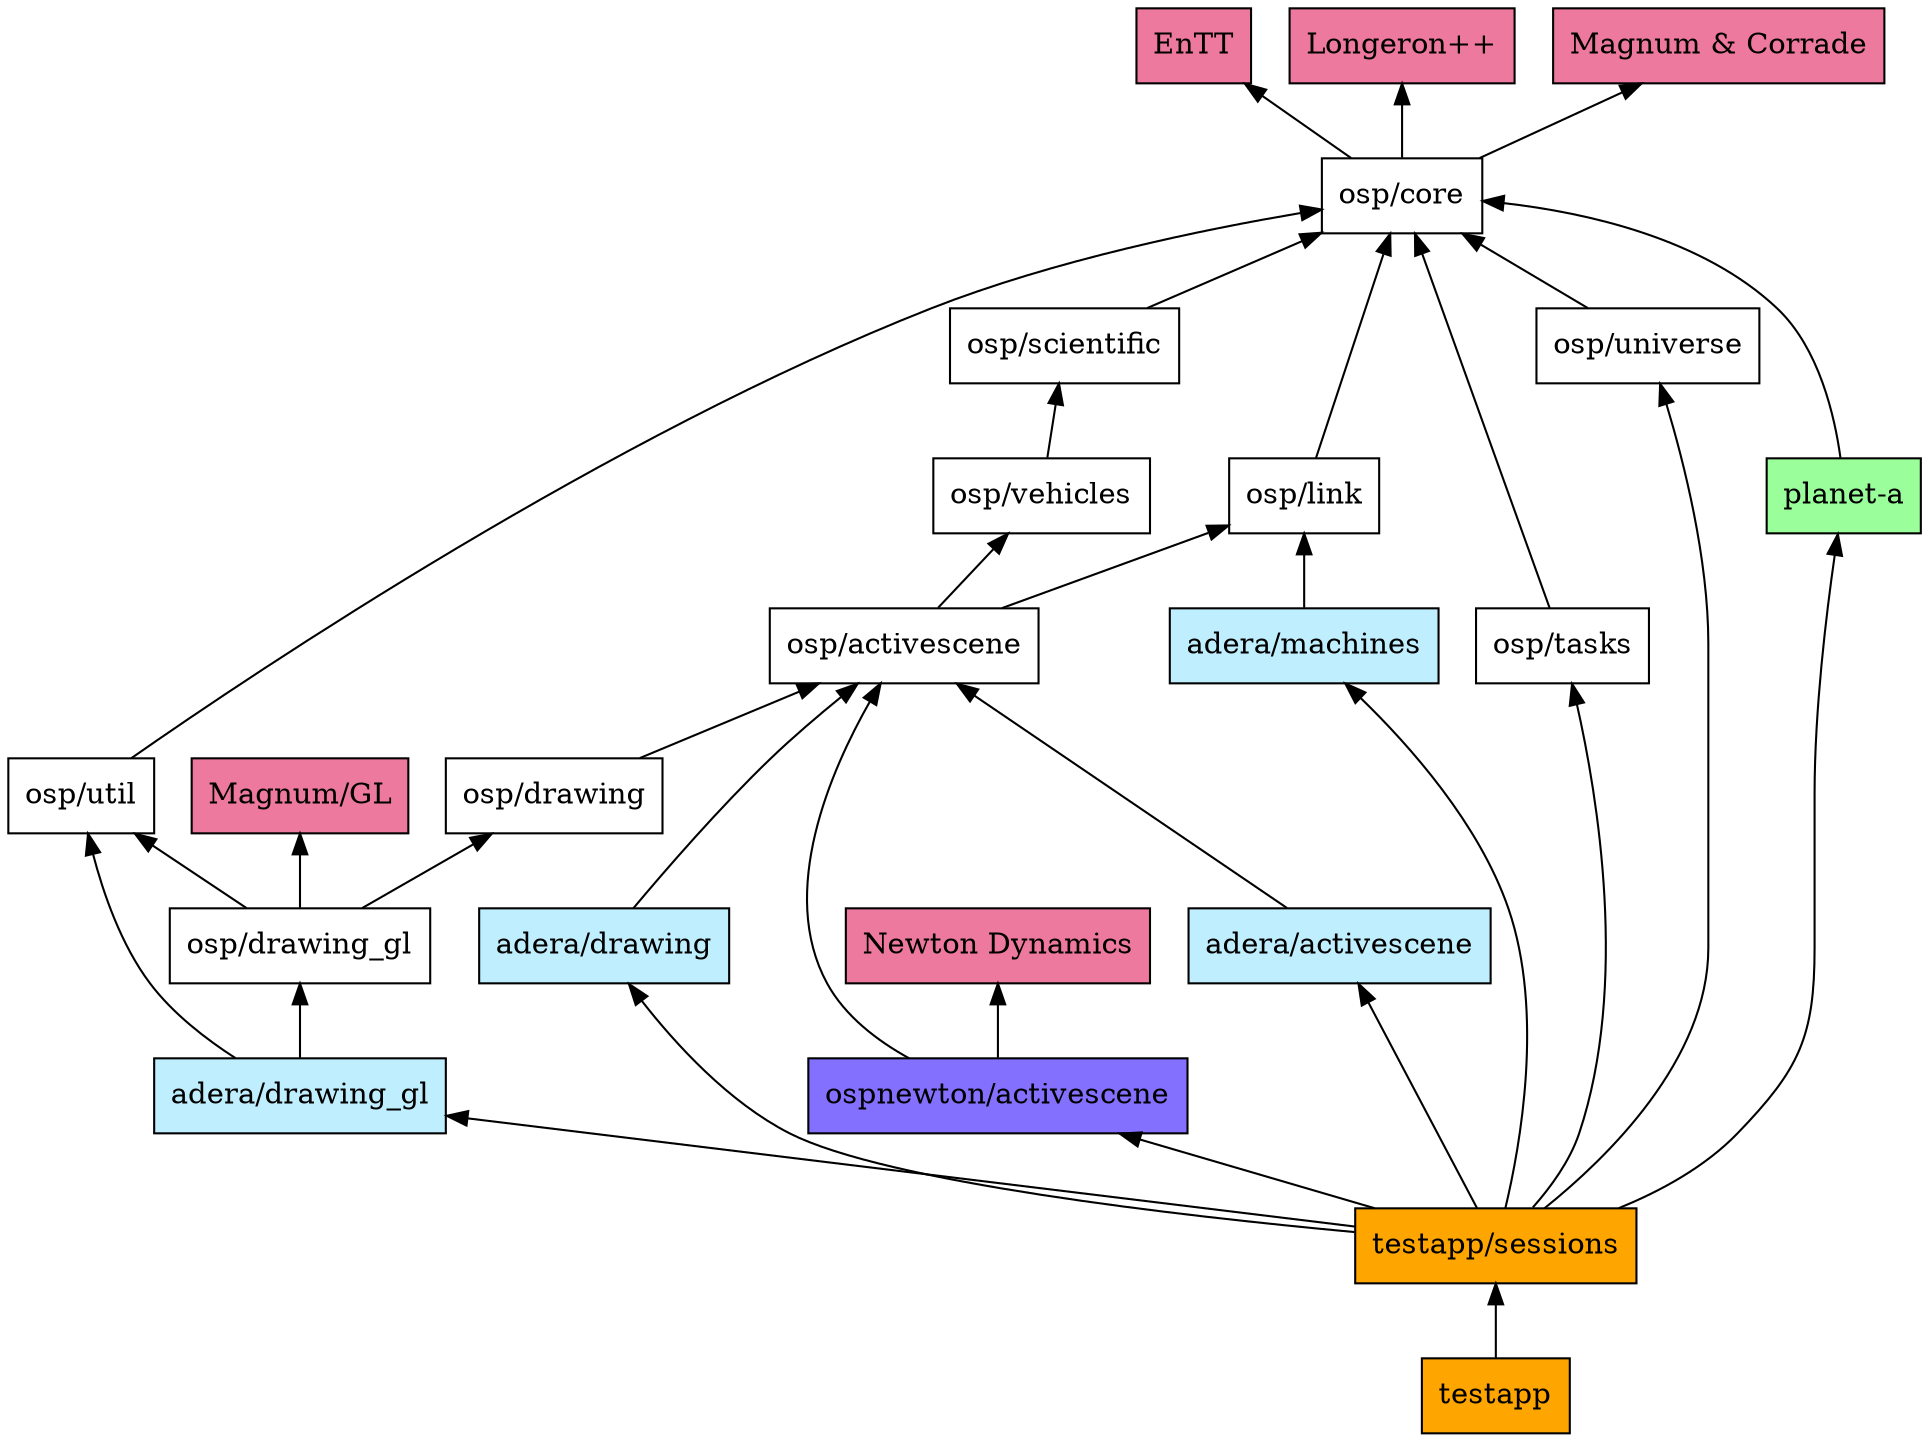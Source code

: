 // Generate with
// $ dot -Tpng docs/dependencygraph.dot -o docs/dependencygraph.png
digraph {

    rankdir="BT"

    node [shape=rectangle, style=filled, fillcolor=palevioletred2]
    "EnTT"
    "Longeron++"
    "Magnum & Corrade"
    "Magnum/GL";
    "Newton Dynamics";

    node [shape=rectangle, style=filled, fillcolor=white]
    "osp/core"          -> "Magnum & Corrade";
    "osp/core"          -> "Longeron++";
    "osp/core"          -> "EnTT";
    "osp/activescene"   -> "osp/vehicles";
    "osp/activescene"   -> "osp/link";
    "osp/drawing"       -> "osp/activescene";
    "osp/drawing_gl"    -> "osp/drawing";
    "osp/drawing_gl"    -> "osp/util";
    "osp/drawing_gl"    -> "Magnum/GL";
    "osp/link"          -> "osp/core";
    "osp/scientific"    -> "osp/core";
    "osp/tasks"         -> "osp/core";
    "osp/vehicles"      -> "osp/scientific";
    "osp/universe"      -> "osp/core";
    "osp/util"          -> "osp/core";

    node [shape=rectangle, style=filled, fillcolor=lightblue1]
    "adera/activescene" -> "osp/activescene";
    "adera/drawing"     -> "osp/activescene";
    "adera/drawing_gl"  -> "osp/drawing_gl";
    "adera/drawing_gl"  -> "osp/util";
    "adera/machines"    -> "osp/link";

    node [shape=rectangle, style=filled, fillcolor=lightslateblue]
    "ospnewton/activescene" -> "osp/activescene";
    "ospnewton/activescene" -> "Newton Dynamics";

    node [shape=rectangle, style=filled, fillcolor=palegreen1]
    "planet-a"          -> "osp/core";

    node [shape=rectangle, style=filled, fillcolor=orange1]
    "testapp/sessions"  -> "osp/universe";
    "testapp/sessions"  -> "osp/tasks";
    "testapp/sessions"  -> "adera/machines";
    "testapp/sessions"  -> "adera/drawing_gl";
    "testapp/sessions"  -> "adera/drawing";
    "testapp/sessions"  -> "ospnewton/activescene";
    "testapp/sessions"  -> "planet-a";
    "testapp/sessions"  -> "adera/activescene";
    "testapp"           -> "testapp/sessions";



}
